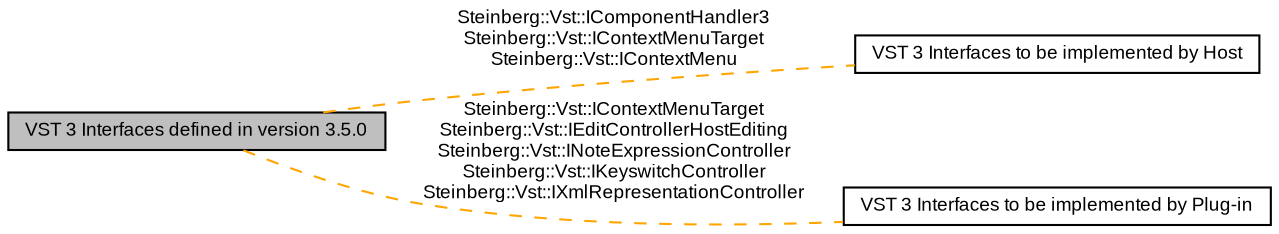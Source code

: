 digraph structs
{
  bgcolor="transparent";
  edge [fontname="Arial",fontsize="9",labelfontname="Arial",labelfontsize="9"];
  node [fontname="Arial",fontsize="9",shape=record];
  rankdir=LR;
  Node1 [label="VST 3 Interfaces to be implemented by Host",height=0.2,width=0.4,color="black",URL="$group__vstIHost.html"];
  Node2 [label="VST 3 Interfaces to be implemented by Plug-in",height=0.2,width=0.4,color="black",URL="$group__vstIPlug.html"];
  Node0 [label="VST 3 Interfaces defined in version 3.5.0",height=0.2,width=0.4,color="black", fillcolor="grey75", style="filled" fontcolor="black"];
  Node0->Node1 [shape=plaintext, label="Steinberg::Vst::IComponentHandler3\nSteinberg::Vst::IContextMenuTarget\nSteinberg::Vst::IContextMenu", color="orange", dir="none", style="dashed"];
  Node0->Node2 [shape=plaintext, label="Steinberg::Vst::IContextMenuTarget\nSteinberg::Vst::IEditControllerHostEditing\nSteinberg::Vst::INoteExpressionController\nSteinberg::Vst::IKeyswitchController\nSteinberg::Vst::IXmlRepresentationController", color="orange", dir="none", style="dashed"];
}
